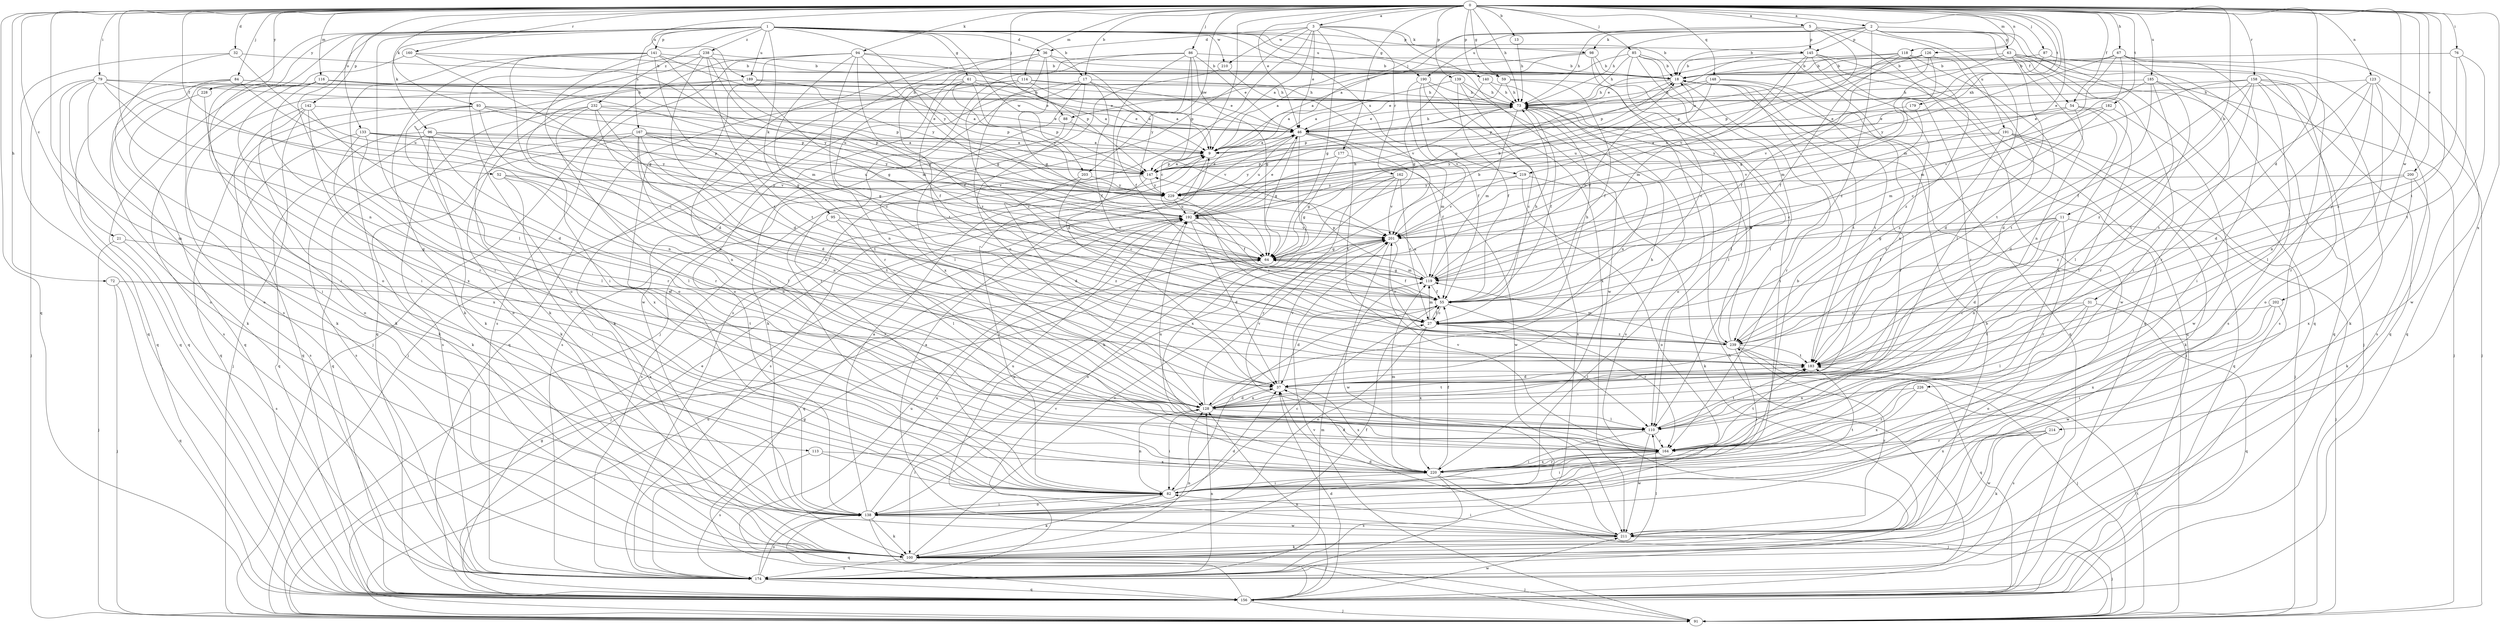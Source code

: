 strict digraph  {
0;
1;
2;
3;
5;
9;
11;
13;
17;
18;
21;
27;
31;
32;
36;
37;
46;
52;
54;
55;
59;
61;
63;
64;
67;
72;
73;
76;
79;
82;
84;
85;
86;
87;
88;
91;
93;
94;
95;
96;
98;
100;
110;
113;
114;
116;
118;
119;
123;
126;
128;
133;
138;
139;
140;
141;
142;
145;
147;
148;
156;
158;
160;
162;
164;
167;
174;
177;
179;
182;
183;
185;
189;
190;
191;
192;
200;
201;
202;
203;
210;
211;
214;
219;
220;
226;
228;
229;
232;
238;
239;
0 -> 2  [label=a];
0 -> 3  [label=a];
0 -> 5  [label=a];
0 -> 11  [label=b];
0 -> 13  [label=b];
0 -> 17  [label=b];
0 -> 21  [label=c];
0 -> 27  [label=c];
0 -> 31  [label=d];
0 -> 32  [label=d];
0 -> 46  [label=e];
0 -> 52  [label=f];
0 -> 54  [label=f];
0 -> 59  [label=g];
0 -> 67  [label=h];
0 -> 72  [label=h];
0 -> 73  [label=h];
0 -> 76  [label=i];
0 -> 79  [label=i];
0 -> 84  [label=j];
0 -> 85  [label=j];
0 -> 86  [label=j];
0 -> 87  [label=j];
0 -> 88  [label=j];
0 -> 93  [label=k];
0 -> 94  [label=k];
0 -> 113  [label=m];
0 -> 114  [label=m];
0 -> 116  [label=m];
0 -> 118  [label=m];
0 -> 119  [label=m];
0 -> 123  [label=n];
0 -> 126  [label=n];
0 -> 128  [label=n];
0 -> 133  [label=o];
0 -> 139  [label=p];
0 -> 140  [label=p];
0 -> 148  [label=q];
0 -> 156  [label=q];
0 -> 158  [label=r];
0 -> 160  [label=r];
0 -> 177  [label=t];
0 -> 179  [label=t];
0 -> 182  [label=t];
0 -> 183  [label=t];
0 -> 185  [label=u];
0 -> 189  [label=u];
0 -> 200  [label=v];
0 -> 202  [label=w];
0 -> 203  [label=w];
0 -> 214  [label=x];
0 -> 219  [label=x];
0 -> 226  [label=y];
0 -> 228  [label=y];
1 -> 17  [label=b];
1 -> 18  [label=b];
1 -> 36  [label=d];
1 -> 59  [label=g];
1 -> 61  [label=g];
1 -> 82  [label=i];
1 -> 95  [label=k];
1 -> 96  [label=k];
1 -> 110  [label=l];
1 -> 138  [label=o];
1 -> 141  [label=p];
1 -> 142  [label=p];
1 -> 145  [label=p];
1 -> 167  [label=s];
1 -> 174  [label=s];
1 -> 189  [label=u];
1 -> 190  [label=u];
1 -> 203  [label=w];
1 -> 210  [label=w];
1 -> 219  [label=x];
1 -> 228  [label=y];
1 -> 229  [label=y];
1 -> 232  [label=z];
1 -> 238  [label=z];
2 -> 18  [label=b];
2 -> 54  [label=f];
2 -> 63  [label=g];
2 -> 73  [label=h];
2 -> 82  [label=i];
2 -> 88  [label=j];
2 -> 98  [label=k];
2 -> 110  [label=l];
2 -> 145  [label=p];
2 -> 156  [label=q];
2 -> 190  [label=u];
2 -> 239  [label=z];
3 -> 9  [label=a];
3 -> 36  [label=d];
3 -> 46  [label=e];
3 -> 64  [label=g];
3 -> 91  [label=j];
3 -> 98  [label=k];
3 -> 162  [label=r];
3 -> 174  [label=s];
3 -> 210  [label=w];
3 -> 211  [label=w];
5 -> 9  [label=a];
5 -> 73  [label=h];
5 -> 145  [label=p];
5 -> 156  [label=q];
5 -> 191  [label=u];
5 -> 201  [label=v];
9 -> 147  [label=p];
9 -> 174  [label=s];
11 -> 37  [label=d];
11 -> 55  [label=f];
11 -> 64  [label=g];
11 -> 91  [label=j];
11 -> 128  [label=n];
11 -> 164  [label=r];
11 -> 201  [label=v];
13 -> 73  [label=h];
17 -> 9  [label=a];
17 -> 55  [label=f];
17 -> 73  [label=h];
17 -> 91  [label=j];
17 -> 100  [label=k];
17 -> 110  [label=l];
17 -> 128  [label=n];
18 -> 73  [label=h];
18 -> 91  [label=j];
18 -> 164  [label=r];
18 -> 183  [label=t];
18 -> 192  [label=u];
21 -> 64  [label=g];
21 -> 91  [label=j];
21 -> 174  [label=s];
27 -> 55  [label=f];
27 -> 73  [label=h];
27 -> 110  [label=l];
27 -> 119  [label=m];
27 -> 138  [label=o];
27 -> 220  [label=x];
27 -> 239  [label=z];
31 -> 27  [label=c];
31 -> 110  [label=l];
31 -> 138  [label=o];
31 -> 156  [label=q];
31 -> 183  [label=t];
32 -> 18  [label=b];
32 -> 82  [label=i];
32 -> 156  [label=q];
32 -> 192  [label=u];
36 -> 18  [label=b];
36 -> 64  [label=g];
36 -> 82  [label=i];
36 -> 183  [label=t];
36 -> 211  [label=w];
36 -> 229  [label=y];
36 -> 239  [label=z];
37 -> 128  [label=n];
37 -> 201  [label=v];
37 -> 220  [label=x];
46 -> 9  [label=a];
46 -> 55  [label=f];
46 -> 64  [label=g];
46 -> 73  [label=h];
46 -> 100  [label=k];
46 -> 119  [label=m];
46 -> 183  [label=t];
46 -> 192  [label=u];
52 -> 82  [label=i];
52 -> 128  [label=n];
52 -> 183  [label=t];
52 -> 229  [label=y];
54 -> 37  [label=d];
54 -> 46  [label=e];
54 -> 110  [label=l];
54 -> 229  [label=y];
54 -> 239  [label=z];
55 -> 27  [label=c];
55 -> 37  [label=d];
55 -> 73  [label=h];
55 -> 82  [label=i];
55 -> 164  [label=r];
59 -> 46  [label=e];
59 -> 55  [label=f];
59 -> 73  [label=h];
59 -> 110  [label=l];
61 -> 9  [label=a];
61 -> 27  [label=c];
61 -> 55  [label=f];
61 -> 73  [label=h];
61 -> 100  [label=k];
61 -> 147  [label=p];
61 -> 229  [label=y];
63 -> 18  [label=b];
63 -> 37  [label=d];
63 -> 55  [label=f];
63 -> 91  [label=j];
63 -> 156  [label=q];
63 -> 174  [label=s];
63 -> 220  [label=x];
64 -> 18  [label=b];
64 -> 55  [label=f];
64 -> 119  [label=m];
67 -> 18  [label=b];
67 -> 27  [label=c];
67 -> 82  [label=i];
67 -> 119  [label=m];
67 -> 156  [label=q];
67 -> 164  [label=r];
67 -> 229  [label=y];
72 -> 55  [label=f];
72 -> 91  [label=j];
72 -> 156  [label=q];
72 -> 183  [label=t];
73 -> 46  [label=e];
73 -> 55  [label=f];
73 -> 119  [label=m];
73 -> 147  [label=p];
73 -> 239  [label=z];
76 -> 18  [label=b];
76 -> 183  [label=t];
76 -> 211  [label=w];
76 -> 239  [label=z];
79 -> 27  [label=c];
79 -> 37  [label=d];
79 -> 46  [label=e];
79 -> 73  [label=h];
79 -> 82  [label=i];
79 -> 91  [label=j];
79 -> 138  [label=o];
79 -> 156  [label=q];
82 -> 27  [label=c];
82 -> 100  [label=k];
82 -> 128  [label=n];
82 -> 138  [label=o];
82 -> 183  [label=t];
84 -> 73  [label=h];
84 -> 100  [label=k];
84 -> 128  [label=n];
84 -> 138  [label=o];
84 -> 147  [label=p];
84 -> 156  [label=q];
85 -> 9  [label=a];
85 -> 18  [label=b];
85 -> 27  [label=c];
85 -> 73  [label=h];
85 -> 82  [label=i];
85 -> 110  [label=l];
85 -> 156  [label=q];
86 -> 18  [label=b];
86 -> 37  [label=d];
86 -> 46  [label=e];
86 -> 55  [label=f];
86 -> 64  [label=g];
86 -> 82  [label=i];
86 -> 138  [label=o];
86 -> 147  [label=p];
87 -> 18  [label=b];
87 -> 119  [label=m];
87 -> 156  [label=q];
87 -> 174  [label=s];
88 -> 174  [label=s];
88 -> 201  [label=v];
91 -> 64  [label=g];
91 -> 183  [label=t];
91 -> 192  [label=u];
91 -> 201  [label=v];
93 -> 46  [label=e];
93 -> 64  [label=g];
93 -> 128  [label=n];
93 -> 138  [label=o];
93 -> 147  [label=p];
93 -> 156  [label=q];
93 -> 164  [label=r];
94 -> 18  [label=b];
94 -> 55  [label=f];
94 -> 64  [label=g];
94 -> 91  [label=j];
94 -> 128  [label=n];
94 -> 138  [label=o];
94 -> 147  [label=p];
94 -> 164  [label=r];
94 -> 174  [label=s];
95 -> 110  [label=l];
95 -> 164  [label=r];
95 -> 201  [label=v];
95 -> 239  [label=z];
96 -> 9  [label=a];
96 -> 110  [label=l];
96 -> 156  [label=q];
96 -> 174  [label=s];
96 -> 192  [label=u];
96 -> 201  [label=v];
96 -> 220  [label=x];
98 -> 9  [label=a];
98 -> 18  [label=b];
98 -> 64  [label=g];
98 -> 110  [label=l];
98 -> 138  [label=o];
100 -> 18  [label=b];
100 -> 55  [label=f];
100 -> 91  [label=j];
100 -> 110  [label=l];
100 -> 128  [label=n];
100 -> 174  [label=s];
100 -> 201  [label=v];
110 -> 82  [label=i];
110 -> 164  [label=r];
110 -> 183  [label=t];
110 -> 211  [label=w];
113 -> 82  [label=i];
113 -> 174  [label=s];
113 -> 220  [label=x];
114 -> 9  [label=a];
114 -> 27  [label=c];
114 -> 46  [label=e];
114 -> 73  [label=h];
114 -> 100  [label=k];
114 -> 156  [label=q];
116 -> 9  [label=a];
116 -> 73  [label=h];
116 -> 156  [label=q];
116 -> 164  [label=r];
116 -> 174  [label=s];
116 -> 220  [label=x];
116 -> 229  [label=y];
118 -> 18  [label=b];
118 -> 37  [label=d];
118 -> 46  [label=e];
118 -> 55  [label=f];
118 -> 128  [label=n];
118 -> 147  [label=p];
118 -> 239  [label=z];
119 -> 18  [label=b];
119 -> 55  [label=f];
119 -> 64  [label=g];
119 -> 147  [label=p];
119 -> 192  [label=u];
123 -> 37  [label=d];
123 -> 73  [label=h];
123 -> 91  [label=j];
123 -> 128  [label=n];
123 -> 164  [label=r];
123 -> 183  [label=t];
126 -> 9  [label=a];
126 -> 18  [label=b];
126 -> 64  [label=g];
126 -> 147  [label=p];
126 -> 183  [label=t];
126 -> 201  [label=v];
128 -> 37  [label=d];
128 -> 73  [label=h];
128 -> 82  [label=i];
128 -> 110  [label=l];
128 -> 183  [label=t];
128 -> 201  [label=v];
133 -> 9  [label=a];
133 -> 110  [label=l];
133 -> 147  [label=p];
133 -> 174  [label=s];
133 -> 220  [label=x];
133 -> 229  [label=y];
138 -> 9  [label=a];
138 -> 37  [label=d];
138 -> 82  [label=i];
138 -> 91  [label=j];
138 -> 100  [label=k];
138 -> 156  [label=q];
138 -> 192  [label=u];
138 -> 211  [label=w];
139 -> 9  [label=a];
139 -> 27  [label=c];
139 -> 55  [label=f];
139 -> 73  [label=h];
139 -> 128  [label=n];
140 -> 9  [label=a];
140 -> 73  [label=h];
140 -> 174  [label=s];
141 -> 18  [label=b];
141 -> 37  [label=d];
141 -> 82  [label=i];
141 -> 100  [label=k];
141 -> 119  [label=m];
141 -> 156  [label=q];
141 -> 229  [label=y];
141 -> 239  [label=z];
142 -> 46  [label=e];
142 -> 91  [label=j];
142 -> 100  [label=k];
142 -> 138  [label=o];
142 -> 156  [label=q];
142 -> 220  [label=x];
145 -> 18  [label=b];
145 -> 119  [label=m];
145 -> 128  [label=n];
145 -> 147  [label=p];
145 -> 156  [label=q];
145 -> 164  [label=r];
145 -> 192  [label=u];
145 -> 211  [label=w];
147 -> 9  [label=a];
147 -> 82  [label=i];
147 -> 174  [label=s];
147 -> 229  [label=y];
148 -> 73  [label=h];
148 -> 147  [label=p];
148 -> 164  [label=r];
148 -> 183  [label=t];
148 -> 192  [label=u];
156 -> 9  [label=a];
156 -> 37  [label=d];
156 -> 46  [label=e];
156 -> 73  [label=h];
156 -> 91  [label=j];
156 -> 128  [label=n];
156 -> 192  [label=u];
156 -> 211  [label=w];
158 -> 55  [label=f];
158 -> 73  [label=h];
158 -> 100  [label=k];
158 -> 110  [label=l];
158 -> 138  [label=o];
158 -> 174  [label=s];
158 -> 183  [label=t];
158 -> 201  [label=v];
158 -> 239  [label=z];
160 -> 18  [label=b];
160 -> 64  [label=g];
160 -> 82  [label=i];
160 -> 192  [label=u];
162 -> 27  [label=c];
162 -> 64  [label=g];
162 -> 164  [label=r];
162 -> 201  [label=v];
162 -> 220  [label=x];
162 -> 229  [label=y];
164 -> 82  [label=i];
164 -> 183  [label=t];
164 -> 192  [label=u];
164 -> 201  [label=v];
164 -> 220  [label=x];
167 -> 9  [label=a];
167 -> 64  [label=g];
167 -> 100  [label=k];
167 -> 110  [label=l];
167 -> 128  [label=n];
167 -> 156  [label=q];
167 -> 183  [label=t];
167 -> 201  [label=v];
167 -> 229  [label=y];
174 -> 64  [label=g];
174 -> 119  [label=m];
174 -> 128  [label=n];
174 -> 138  [label=o];
174 -> 156  [label=q];
174 -> 192  [label=u];
174 -> 201  [label=v];
177 -> 64  [label=g];
177 -> 147  [label=p];
177 -> 211  [label=w];
177 -> 229  [label=y];
179 -> 27  [label=c];
179 -> 46  [label=e];
182 -> 46  [label=e];
182 -> 119  [label=m];
182 -> 201  [label=v];
182 -> 211  [label=w];
183 -> 37  [label=d];
185 -> 46  [label=e];
185 -> 73  [label=h];
185 -> 91  [label=j];
185 -> 110  [label=l];
185 -> 164  [label=r];
185 -> 183  [label=t];
189 -> 46  [label=e];
189 -> 64  [label=g];
189 -> 73  [label=h];
189 -> 100  [label=k];
189 -> 128  [label=n];
189 -> 147  [label=p];
190 -> 55  [label=f];
190 -> 73  [label=h];
190 -> 174  [label=s];
190 -> 201  [label=v];
190 -> 220  [label=x];
191 -> 9  [label=a];
191 -> 91  [label=j];
191 -> 100  [label=k];
191 -> 156  [label=q];
191 -> 183  [label=t];
191 -> 229  [label=y];
192 -> 18  [label=b];
192 -> 27  [label=c];
192 -> 37  [label=d];
192 -> 46  [label=e];
192 -> 73  [label=h];
192 -> 91  [label=j];
192 -> 156  [label=q];
192 -> 201  [label=v];
200 -> 100  [label=k];
200 -> 220  [label=x];
200 -> 229  [label=y];
200 -> 239  [label=z];
201 -> 64  [label=g];
201 -> 138  [label=o];
201 -> 211  [label=w];
201 -> 239  [label=z];
202 -> 27  [label=c];
202 -> 82  [label=i];
202 -> 211  [label=w];
202 -> 220  [label=x];
203 -> 27  [label=c];
203 -> 37  [label=d];
203 -> 229  [label=y];
210 -> 201  [label=v];
210 -> 220  [label=x];
211 -> 9  [label=a];
211 -> 37  [label=d];
211 -> 82  [label=i];
211 -> 91  [label=j];
211 -> 100  [label=k];
211 -> 192  [label=u];
211 -> 239  [label=z];
214 -> 100  [label=k];
214 -> 164  [label=r];
214 -> 211  [label=w];
214 -> 220  [label=x];
219 -> 100  [label=k];
219 -> 138  [label=o];
219 -> 201  [label=v];
219 -> 229  [label=y];
220 -> 18  [label=b];
220 -> 37  [label=d];
220 -> 55  [label=f];
220 -> 82  [label=i];
220 -> 91  [label=j];
220 -> 119  [label=m];
220 -> 164  [label=r];
220 -> 174  [label=s];
226 -> 128  [label=n];
226 -> 164  [label=r];
226 -> 174  [label=s];
226 -> 220  [label=x];
228 -> 100  [label=k];
228 -> 156  [label=q];
229 -> 46  [label=e];
229 -> 55  [label=f];
229 -> 192  [label=u];
232 -> 37  [label=d];
232 -> 46  [label=e];
232 -> 100  [label=k];
232 -> 128  [label=n];
232 -> 147  [label=p];
232 -> 164  [label=r];
232 -> 174  [label=s];
238 -> 18  [label=b];
238 -> 37  [label=d];
238 -> 64  [label=g];
238 -> 100  [label=k];
238 -> 119  [label=m];
238 -> 138  [label=o];
238 -> 183  [label=t];
239 -> 73  [label=h];
239 -> 82  [label=i];
239 -> 91  [label=j];
239 -> 119  [label=m];
239 -> 156  [label=q];
239 -> 183  [label=t];
}
